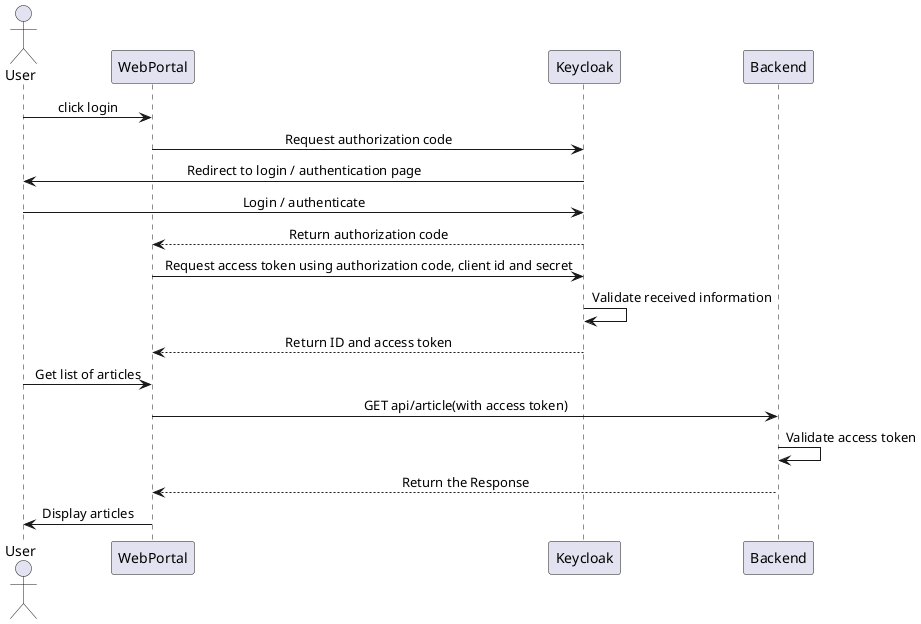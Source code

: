 @startuml
skinparam SequenceMessageAlignment center
actor User
User -> WebPortal: click login
WebPortal -> Keycloak: Request authorization code
Keycloak -> User: Redirect to login / authentication page
User -> Keycloak: Login / authenticate
Keycloak --> WebPortal: Return authorization code
WebPortal -> Keycloak: Request access token using authorization code, client id and secret
Keycloak -> Keycloak: Validate received information
Keycloak --> WebPortal: Return ID and access token
User -> WebPortal: Get list of articles
WebPortal ->Backend: GET api/article(with access token)
Backend ->Backend:Validate access token
Backend-->WebPortal:Return the Response
WebPortal -> User: Display articles
@enduml
